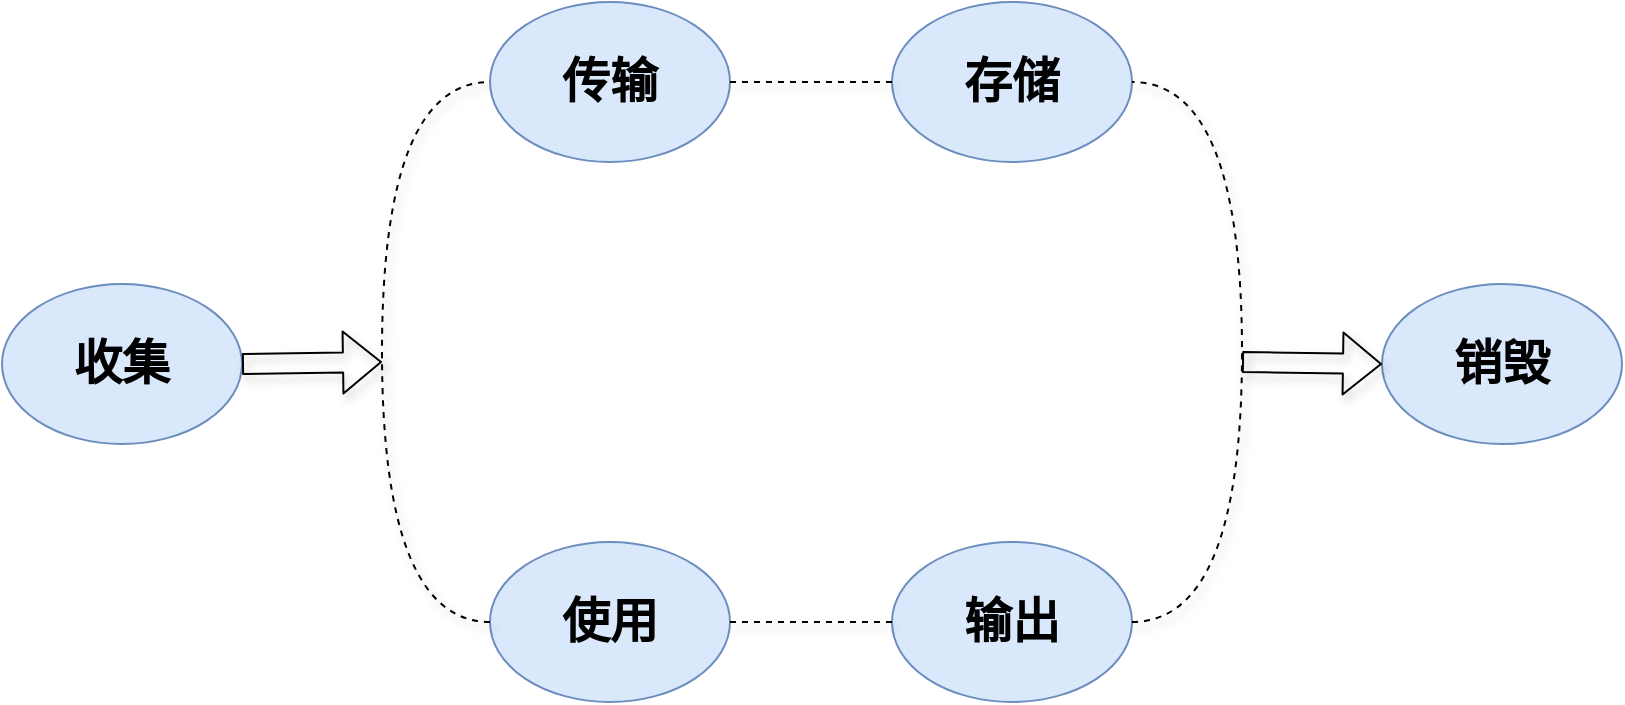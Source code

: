 <mxfile version="11.3.0" type="github" pages="1"><diagram id="F8B6vdOvKKXSc8fqE8nb" name="Page-1"><mxGraphModel dx="868" dy="450" grid="1" gridSize="10" guides="1" tooltips="1" connect="1" arrows="1" fold="1" page="1" pageScale="1" pageWidth="850" pageHeight="1100" math="0" shadow="0"><root><mxCell id="0"/><mxCell id="1" parent="0"/><mxCell id="U6BhvUfokUuIBazvHjHu-1" value="&lt;font size=&quot;1&quot;&gt;&lt;b style=&quot;font-size: 24px&quot;&gt;收集&lt;/b&gt;&lt;/font&gt;" style="ellipse;whiteSpace=wrap;html=1;fillColor=#dae8fc;strokeColor=#6c8ebf;" vertex="1" parent="1"><mxGeometry x="20" y="191" width="120" height="80" as="geometry"/></mxCell><mxCell id="U6BhvUfokUuIBazvHjHu-2" value="&lt;font size=&quot;1&quot;&gt;&lt;b style=&quot;font-size: 24px&quot;&gt;存储&lt;/b&gt;&lt;/font&gt;" style="ellipse;whiteSpace=wrap;html=1;fillColor=#dae8fc;strokeColor=#6c8ebf;" vertex="1" parent="1"><mxGeometry x="465" y="50" width="120" height="80" as="geometry"/></mxCell><mxCell id="U6BhvUfokUuIBazvHjHu-3" value="&lt;font size=&quot;1&quot;&gt;&lt;b style=&quot;font-size: 24px&quot;&gt;传输&lt;/b&gt;&lt;/font&gt;" style="ellipse;whiteSpace=wrap;html=1;fillColor=#dae8fc;strokeColor=#6c8ebf;" vertex="1" parent="1"><mxGeometry x="264" y="50" width="120" height="80" as="geometry"/></mxCell><mxCell id="U6BhvUfokUuIBazvHjHu-4" value="&lt;font size=&quot;1&quot;&gt;&lt;b style=&quot;font-size: 24px&quot;&gt;使用&lt;/b&gt;&lt;/font&gt;" style="ellipse;whiteSpace=wrap;html=1;fillColor=#dae8fc;strokeColor=#6c8ebf;" vertex="1" parent="1"><mxGeometry x="264" y="320" width="120" height="80" as="geometry"/></mxCell><mxCell id="U6BhvUfokUuIBazvHjHu-5" value="&lt;span style=&quot;font-size: 24px&quot;&gt;&lt;b&gt;输出&lt;/b&gt;&lt;/span&gt;" style="ellipse;whiteSpace=wrap;html=1;fillColor=#dae8fc;strokeColor=#6c8ebf;" vertex="1" parent="1"><mxGeometry x="465" y="320" width="120" height="80" as="geometry"/></mxCell><mxCell id="U6BhvUfokUuIBazvHjHu-6" value="&lt;span style=&quot;font-size: 24px&quot;&gt;&lt;b&gt;销毁&lt;/b&gt;&lt;/span&gt;" style="ellipse;whiteSpace=wrap;html=1;fillColor=#dae8fc;strokeColor=#6c8ebf;" vertex="1" parent="1"><mxGeometry x="710" y="191" width="120" height="80" as="geometry"/></mxCell><mxCell id="U6BhvUfokUuIBazvHjHu-11" value="" style="endArrow=none;dashed=1;html=1;shadow=1;entryX=0;entryY=0.5;entryDx=0;entryDy=0;exitX=1;exitY=0.5;exitDx=0;exitDy=0;" edge="1" parent="1" source="U6BhvUfokUuIBazvHjHu-3" target="U6BhvUfokUuIBazvHjHu-2"><mxGeometry width="50" height="50" relative="1" as="geometry"><mxPoint x="100" y="470" as="sourcePoint"/><mxPoint x="150" y="420" as="targetPoint"/></mxGeometry></mxCell><mxCell id="U6BhvUfokUuIBazvHjHu-12" value="" style="endArrow=none;dashed=1;html=1;shadow=1;entryX=1;entryY=0.5;entryDx=0;entryDy=0;exitX=1;exitY=0.5;exitDx=0;exitDy=0;edgeStyle=orthogonalEdgeStyle;curved=1;" edge="1" parent="1" source="U6BhvUfokUuIBazvHjHu-5" target="U6BhvUfokUuIBazvHjHu-2"><mxGeometry width="50" height="50" relative="1" as="geometry"><mxPoint x="100" y="470" as="sourcePoint"/><mxPoint x="150" y="420" as="targetPoint"/><Array as="points"><mxPoint x="640" y="360"/><mxPoint x="640" y="90"/></Array></mxGeometry></mxCell><mxCell id="U6BhvUfokUuIBazvHjHu-13" value="" style="endArrow=none;dashed=1;html=1;shadow=1;entryX=0;entryY=0.5;entryDx=0;entryDy=0;exitX=1;exitY=0.5;exitDx=0;exitDy=0;" edge="1" parent="1" source="U6BhvUfokUuIBazvHjHu-4" target="U6BhvUfokUuIBazvHjHu-5"><mxGeometry width="50" height="50" relative="1" as="geometry"><mxPoint x="100" y="470" as="sourcePoint"/><mxPoint x="150" y="420" as="targetPoint"/></mxGeometry></mxCell><mxCell id="U6BhvUfokUuIBazvHjHu-14" value="" style="endArrow=none;dashed=1;html=1;shadow=1;entryX=0;entryY=0.5;entryDx=0;entryDy=0;exitX=0;exitY=0.5;exitDx=0;exitDy=0;edgeStyle=orthogonalEdgeStyle;curved=1;" edge="1" parent="1" source="U6BhvUfokUuIBazvHjHu-4" target="U6BhvUfokUuIBazvHjHu-3"><mxGeometry width="50" height="50" relative="1" as="geometry"><mxPoint x="100" y="470" as="sourcePoint"/><mxPoint x="150" y="420" as="targetPoint"/><Array as="points"><mxPoint x="210" y="360"/><mxPoint x="210" y="90"/></Array></mxGeometry></mxCell><mxCell id="U6BhvUfokUuIBazvHjHu-15" value="" style="shape=flexArrow;endArrow=classic;html=1;shadow=1;exitX=1;exitY=0.5;exitDx=0;exitDy=0;" edge="1" parent="1" source="U6BhvUfokUuIBazvHjHu-1"><mxGeometry width="50" height="50" relative="1" as="geometry"><mxPoint x="20" y="470" as="sourcePoint"/><mxPoint x="210" y="230" as="targetPoint"/></mxGeometry></mxCell><mxCell id="U6BhvUfokUuIBazvHjHu-16" value="" style="shape=flexArrow;endArrow=classic;html=1;shadow=1;entryX=0;entryY=0.5;entryDx=0;entryDy=0;" edge="1" parent="1" target="U6BhvUfokUuIBazvHjHu-6"><mxGeometry width="50" height="50" relative="1" as="geometry"><mxPoint x="640" y="230" as="sourcePoint"/><mxPoint x="70" y="420" as="targetPoint"/></mxGeometry></mxCell></root></mxGraphModel></diagram></mxfile>